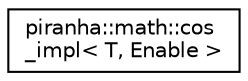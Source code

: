 digraph "Graphical Class Hierarchy"
{
  edge [fontname="Helvetica",fontsize="10",labelfontname="Helvetica",labelfontsize="10"];
  node [fontname="Helvetica",fontsize="10",shape=record];
  rankdir="LR";
  Node0 [label="piranha::math::cos\l_impl\< T, Enable \>",height=0.2,width=0.4,color="black", fillcolor="white", style="filled",URL="$structpiranha_1_1math_1_1cos__impl.html",tooltip="Default functor for the implementation of piranha::math::cos(). "];
}
